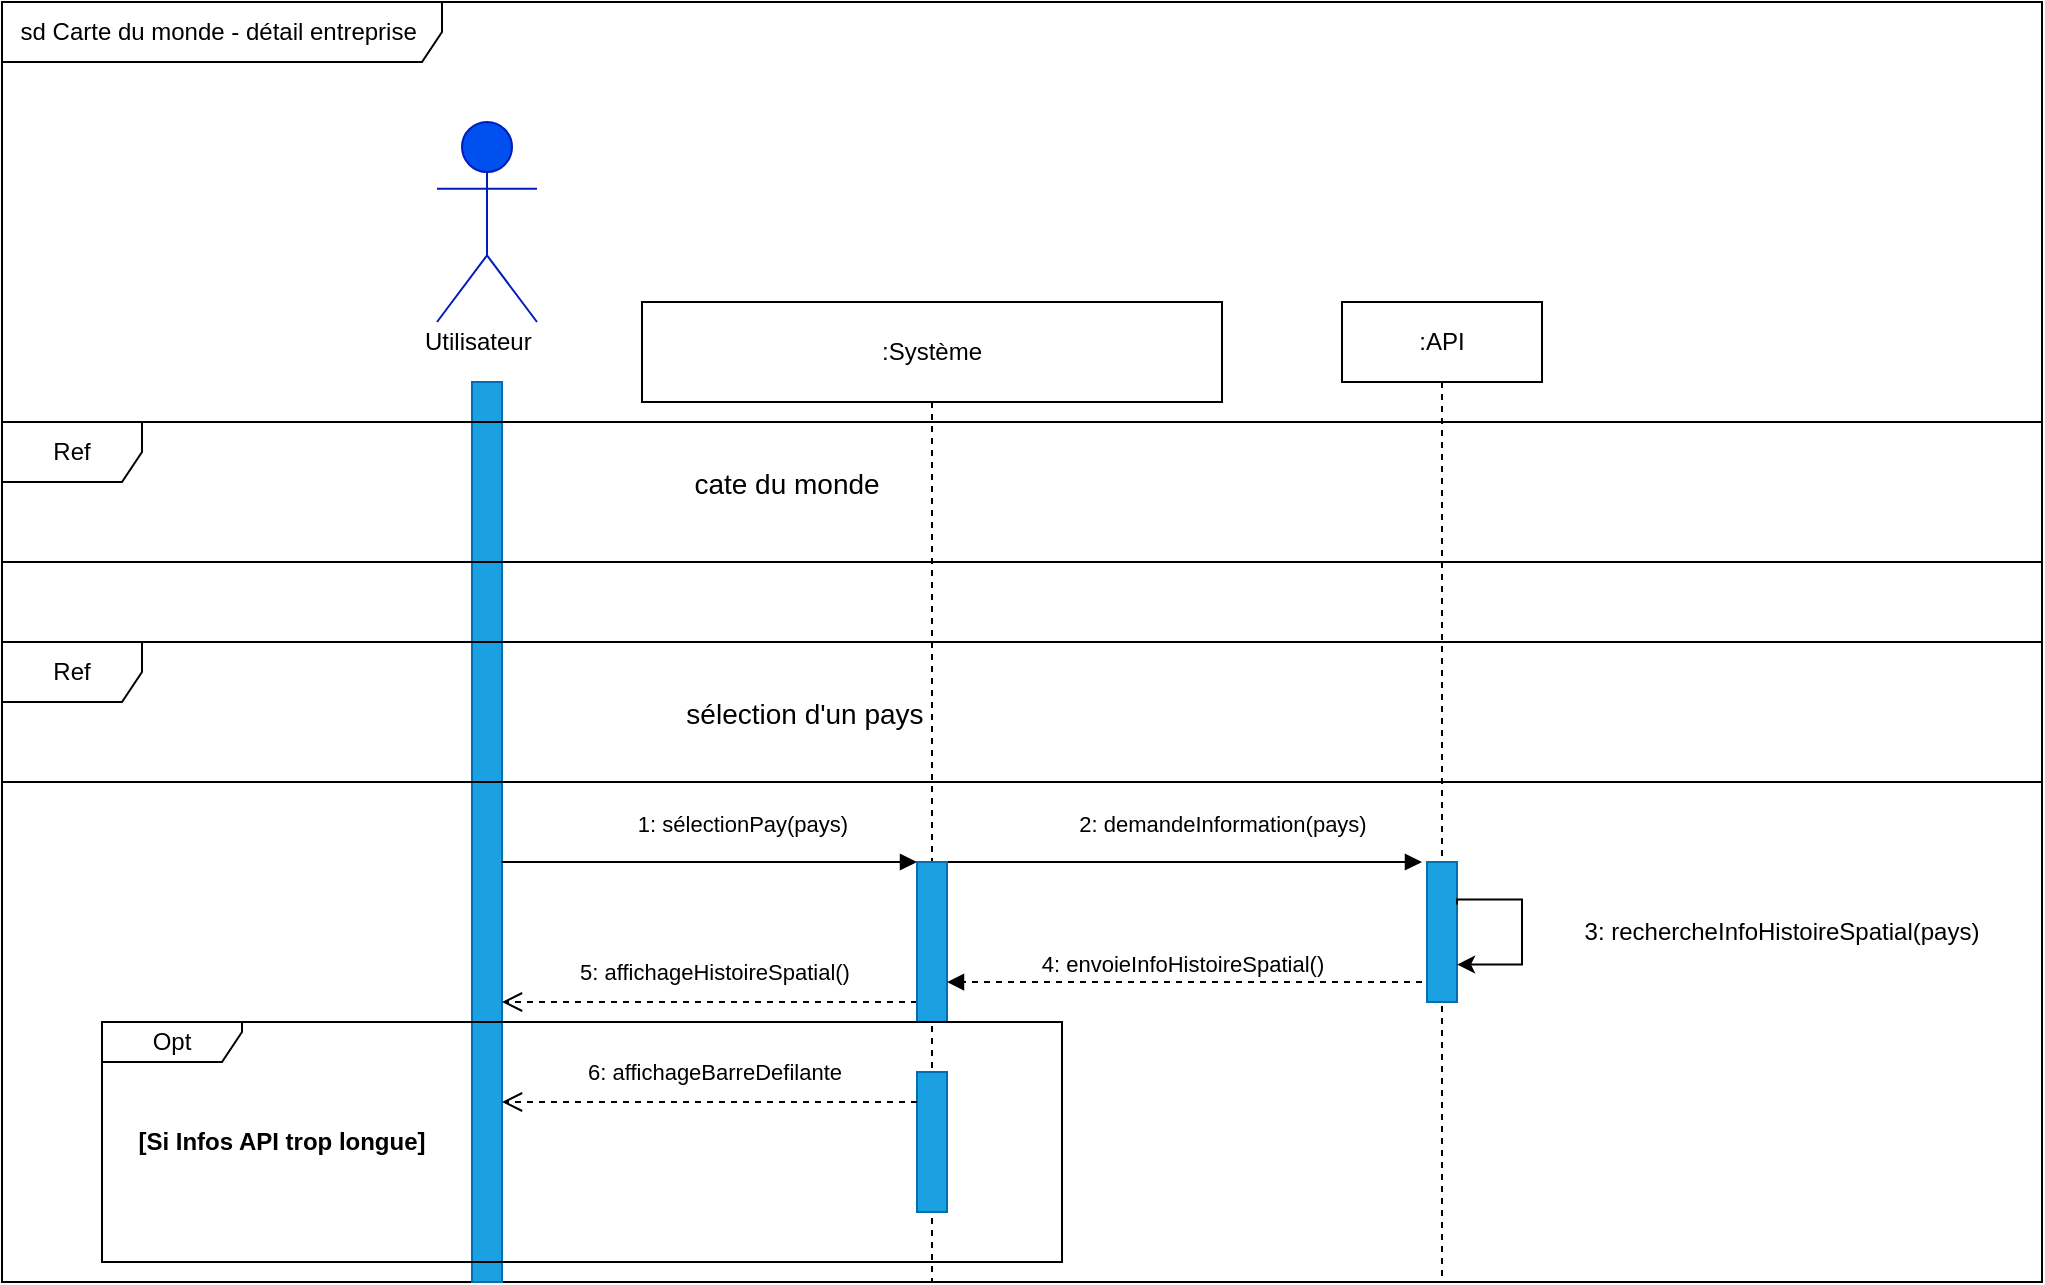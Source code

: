 <mxfile version="20.6.0" type="device"><diagram id="M-pu-cOKjHEZvPsEpOY4" name="Page-1"><mxGraphModel dx="1929" dy="1695" grid="1" gridSize="10" guides="1" tooltips="1" connect="1" arrows="1" fold="1" page="1" pageScale="1" pageWidth="827" pageHeight="1169" math="0" shadow="0"><root><mxCell id="0"/><mxCell id="1" parent="0"/><mxCell id="OMeM30PVV8WrVPDrTTRZ-74" value="sd Carte du monde - détail entreprise&amp;nbsp; " style="shape=umlFrame;whiteSpace=wrap;html=1;width=220;height=30;" parent="1" vertex="1"><mxGeometry x="-110" y="-10" width="1020" height="640" as="geometry"/></mxCell><mxCell id="OMeM30PVV8WrVPDrTTRZ-9" value="" style="rounded=0;whiteSpace=wrap;html=1;fillColor=#1ba1e2;fontColor=#ffffff;strokeColor=#006EAF;" parent="1" vertex="1"><mxGeometry x="125" y="180" width="15" height="450" as="geometry"/></mxCell><mxCell id="OMeM30PVV8WrVPDrTTRZ-1" value="&lt;b&gt;Utilisateur&lt;/b&gt;" style="shape=umlActor;verticalLabelPosition=bottom;verticalAlign=top;html=1;fillColor=#0050ef;fontColor=#ffffff;strokeColor=#001DBC;" parent="1" vertex="1"><mxGeometry x="107.5" y="50" width="50" height="100" as="geometry"/></mxCell><mxCell id="UVZ0IYtNJLXeqeBDd-HU-10" value="Utilisateur&lt;span style=&quot;white-space: pre;&quot;&gt;&#9;&lt;/span&gt;" style="text;html=1;strokeColor=none;fillColor=none;align=center;verticalAlign=middle;whiteSpace=wrap;rounded=0;" parent="1" vertex="1"><mxGeometry x="100" y="140" width="82.5" height="40" as="geometry"/></mxCell><mxCell id="UVZ0IYtNJLXeqeBDd-HU-47" value="Ref " style="shape=umlFrame;whiteSpace=wrap;html=1;width=70;height=30;fillStyle=auto;sketch=0;shadow=0;" parent="1" vertex="1"><mxGeometry x="-110" y="200" width="1020" height="70" as="geometry"/></mxCell><mxCell id="788C2WhoYGFtB54ipDxD-50" value=":Système" style="shape=umlLifeline;perimeter=lifelinePerimeter;whiteSpace=wrap;html=1;container=1;collapsible=0;recursiveResize=0;outlineConnect=0;size=50;" parent="1" vertex="1"><mxGeometry x="210" y="140" width="290" height="490" as="geometry"/></mxCell><mxCell id="788C2WhoYGFtB54ipDxD-65" value="1: sélectionPay(pays)" style="html=1;verticalAlign=bottom;endArrow=block;rounded=0;entryX=0.01;entryY=0.143;entryDx=0;entryDy=0;entryPerimeter=0;" parent="788C2WhoYGFtB54ipDxD-50" edge="1"><mxGeometry x="0.156" y="10" width="80" relative="1" as="geometry"><mxPoint x="-70.15" y="280.05" as="sourcePoint"/><mxPoint x="137.5" y="280.0" as="targetPoint"/><mxPoint as="offset"/></mxGeometry></mxCell><mxCell id="788C2WhoYGFtB54ipDxD-66" value="5: affichageHistoireSpatial()" style="html=1;verticalAlign=bottom;endArrow=open;dashed=1;endSize=8;rounded=0;" parent="788C2WhoYGFtB54ipDxD-50" edge="1"><mxGeometry x="-0.016" y="-6" relative="1" as="geometry"><mxPoint x="137.5" y="350.0" as="sourcePoint"/><mxPoint x="-70.0" y="350.0" as="targetPoint"/><mxPoint as="offset"/></mxGeometry></mxCell><mxCell id="788C2WhoYGFtB54ipDxD-68" value="2: demandeInformation(pays) " style="html=1;verticalAlign=bottom;endArrow=block;rounded=0;" parent="788C2WhoYGFtB54ipDxD-50" edge="1"><mxGeometry x="0.156" y="10" width="80" relative="1" as="geometry"><mxPoint x="152.5" y="280.05" as="sourcePoint"/><mxPoint x="390" y="280" as="targetPoint"/><mxPoint as="offset"/></mxGeometry></mxCell><mxCell id="788C2WhoYGFtB54ipDxD-71" value="" style="rounded=0;whiteSpace=wrap;html=1;fillColor=#1ba1e2;fontColor=#ffffff;strokeColor=#006EAF;" parent="788C2WhoYGFtB54ipDxD-50" vertex="1"><mxGeometry x="137.5" y="280" width="15" height="80" as="geometry"/></mxCell><mxCell id="788C2WhoYGFtB54ipDxD-73" value="" style="rounded=0;whiteSpace=wrap;html=1;fillColor=#1ba1e2;fontColor=#ffffff;strokeColor=#006EAF;" parent="788C2WhoYGFtB54ipDxD-50" vertex="1"><mxGeometry x="137.5" y="385" width="15" height="70" as="geometry"/></mxCell><UserObject label="cate du monde " placeholders="1" name="Variable" id="UVZ0IYtNJLXeqeBDd-HU-48"><mxCell style="text;html=1;strokeColor=none;fillColor=none;align=center;verticalAlign=middle;whiteSpace=wrap;overflow=hidden;fontSize=14;" parent="788C2WhoYGFtB54ipDxD-50" vertex="1"><mxGeometry x="-59" y="80" width="262.5" height="20" as="geometry"/></mxCell></UserObject><mxCell id="788C2WhoYGFtB54ipDxD-118" value="Ref " style="shape=umlFrame;whiteSpace=wrap;html=1;width=70;height=30;fillStyle=auto;sketch=0;shadow=0;" parent="788C2WhoYGFtB54ipDxD-50" vertex="1"><mxGeometry x="-320" y="170" width="1020" height="70" as="geometry"/></mxCell><UserObject label="sélection d'un pays" placeholders="1" name="Variable" id="788C2WhoYGFtB54ipDxD-120"><mxCell style="text;html=1;strokeColor=none;fillColor=none;align=center;verticalAlign=middle;whiteSpace=wrap;overflow=hidden;fontSize=14;" parent="788C2WhoYGFtB54ipDxD-50" vertex="1"><mxGeometry x="-50" y="195" width="262.5" height="20" as="geometry"/></mxCell></UserObject><mxCell id="h9GI4-EFpvieI8KYObMY-16" value="6: affichageBarreDefilante" style="html=1;verticalAlign=bottom;endArrow=open;dashed=1;endSize=8;rounded=0;" edge="1" parent="788C2WhoYGFtB54ipDxD-50"><mxGeometry x="-0.016" y="-6" relative="1" as="geometry"><mxPoint x="137.5" y="400" as="sourcePoint"/><mxPoint x="-70" y="400" as="targetPoint"/><mxPoint as="offset"/></mxGeometry></mxCell><mxCell id="h9GI4-EFpvieI8KYObMY-1" value=":API" style="shape=umlLifeline;perimeter=lifelinePerimeter;whiteSpace=wrap;html=1;container=1;collapsible=0;recursiveResize=0;outlineConnect=0;size=40;" vertex="1" parent="1"><mxGeometry x="560" y="140" width="100" height="490" as="geometry"/></mxCell><mxCell id="h9GI4-EFpvieI8KYObMY-2" value="" style="rounded=0;whiteSpace=wrap;html=1;fillColor=#1ba1e2;fontColor=#ffffff;strokeColor=#006EAF;" vertex="1" parent="h9GI4-EFpvieI8KYObMY-1"><mxGeometry x="42.5" y="280" width="15" height="70" as="geometry"/></mxCell><mxCell id="h9GI4-EFpvieI8KYObMY-65" style="edgeStyle=orthogonalEdgeStyle;rounded=0;orthogonalLoop=1;jettySize=auto;html=1;exitX=1;exitY=0.25;exitDx=0;exitDy=0;entryX=1;entryY=0.75;entryDx=0;entryDy=0;" edge="1" parent="h9GI4-EFpvieI8KYObMY-1"><mxGeometry relative="1" as="geometry"><Array as="points"><mxPoint x="58" y="298.74"/><mxPoint x="90" y="298.74"/><mxPoint x="90" y="331.74"/></Array><mxPoint x="57.53" y="301.26" as="sourcePoint"/><mxPoint x="57.53" y="331.26" as="targetPoint"/></mxGeometry></mxCell><mxCell id="h9GI4-EFpvieI8KYObMY-11" value="4: envoieInfoHistoireSpatial() " style="html=1;verticalAlign=bottom;endArrow=block;rounded=0;dashed=1;" edge="1" parent="1"><mxGeometry x="0.011" width="80" relative="1" as="geometry"><mxPoint x="600" y="480" as="sourcePoint"/><mxPoint x="362.5" y="480.05" as="targetPoint"/><mxPoint as="offset"/></mxGeometry></mxCell><mxCell id="h9GI4-EFpvieI8KYObMY-66" value="3: rechercheInfoHistoireSpatial(pays)" style="text;html=1;strokeColor=none;fillColor=none;align=center;verticalAlign=middle;whiteSpace=wrap;rounded=0;" vertex="1" parent="1"><mxGeometry x="660" y="440" width="240" height="30" as="geometry"/></mxCell><mxCell id="h9GI4-EFpvieI8KYObMY-67" value="Opt" style="shape=umlFrame;whiteSpace=wrap;html=1;width=70;height=20;" vertex="1" parent="1"><mxGeometry x="-60" y="500" width="480" height="120" as="geometry"/></mxCell><mxCell id="h9GI4-EFpvieI8KYObMY-70" value="&lt;b&gt;[Si Infos API trop longue]&lt;/b&gt;" style="text;html=1;strokeColor=none;fillColor=none;align=center;verticalAlign=middle;whiteSpace=wrap;rounded=0;" vertex="1" parent="1"><mxGeometry x="-50" y="545" width="160" height="30" as="geometry"/></mxCell></root></mxGraphModel></diagram></mxfile>